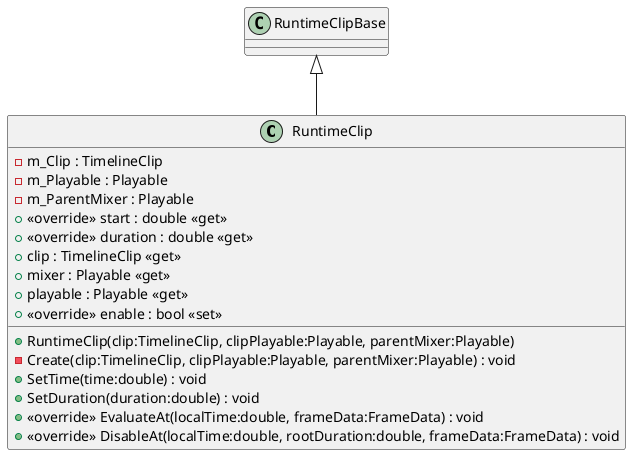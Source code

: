 @startuml
class RuntimeClip {
    - m_Clip : TimelineClip
    - m_Playable : Playable
    - m_ParentMixer : Playable
    + <<override>> start : double <<get>>
    + <<override>> duration : double <<get>>
    + RuntimeClip(clip:TimelineClip, clipPlayable:Playable, parentMixer:Playable)
    - Create(clip:TimelineClip, clipPlayable:Playable, parentMixer:Playable) : void
    + clip : TimelineClip <<get>>
    + mixer : Playable <<get>>
    + playable : Playable <<get>>
    + <<override>> enable : bool <<set>>
    + SetTime(time:double) : void
    + SetDuration(duration:double) : void
    + <<override>> EvaluateAt(localTime:double, frameData:FrameData) : void
    + <<override>> DisableAt(localTime:double, rootDuration:double, frameData:FrameData) : void
}
RuntimeClipBase <|-- RuntimeClip
@enduml
